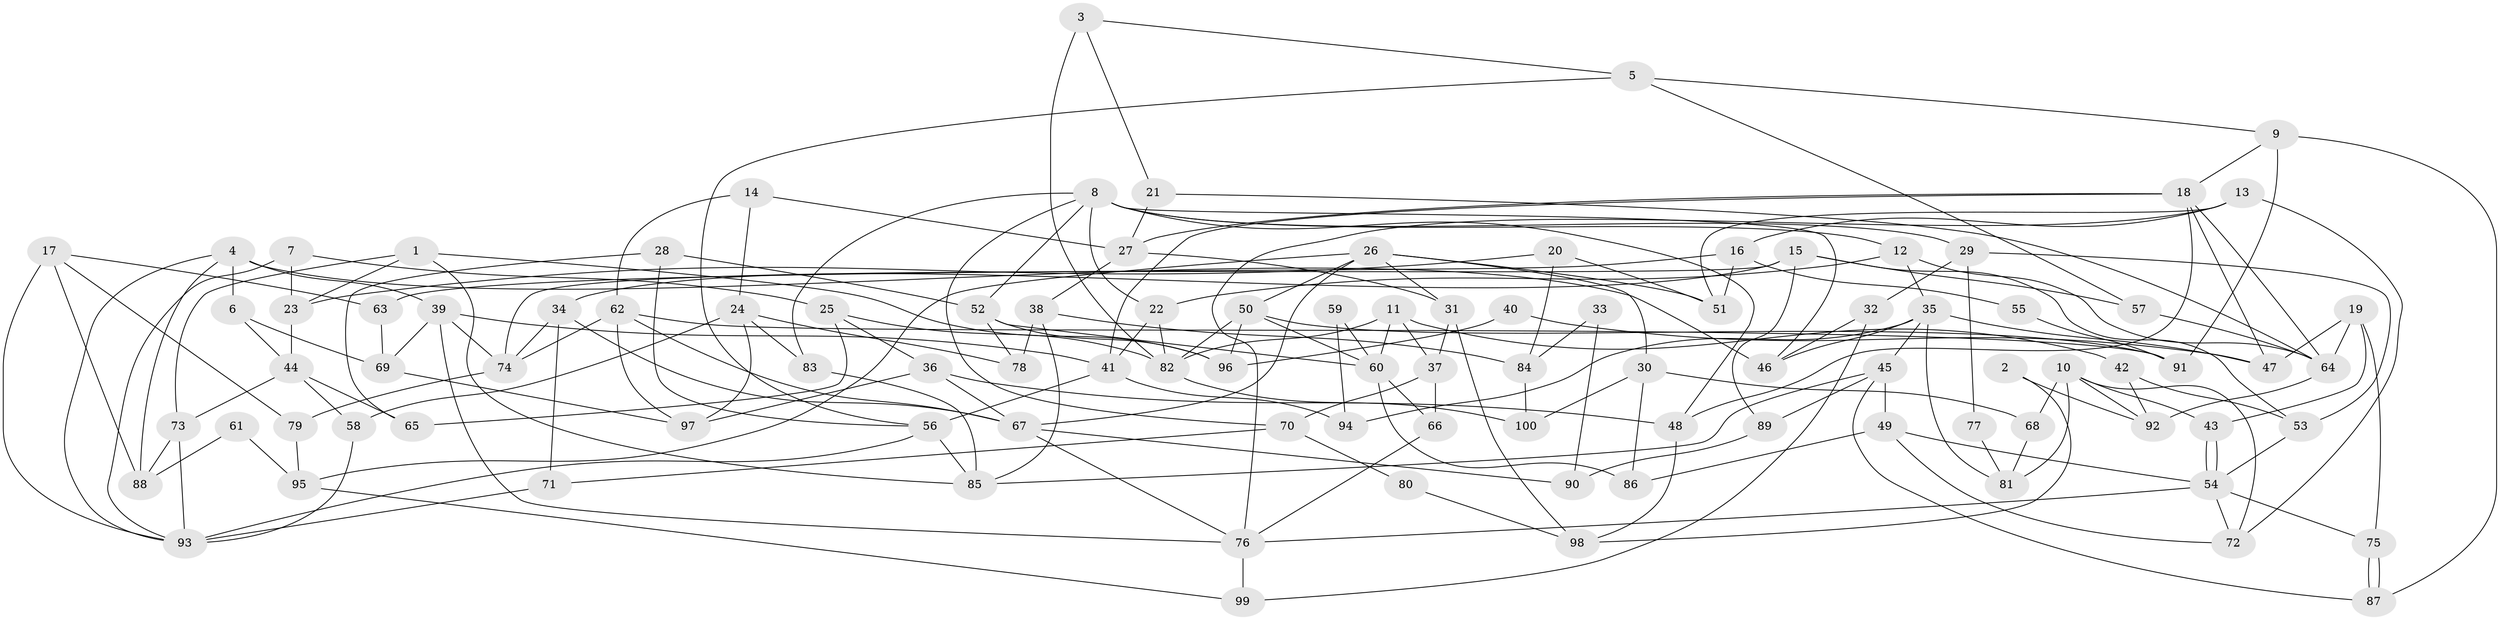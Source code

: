 // Generated by graph-tools (version 1.1) at 2025/11/02/21/25 10:11:14]
// undirected, 100 vertices, 200 edges
graph export_dot {
graph [start="1"]
  node [color=gray90,style=filled];
  1;
  2;
  3;
  4;
  5;
  6;
  7;
  8;
  9;
  10;
  11;
  12;
  13;
  14;
  15;
  16;
  17;
  18;
  19;
  20;
  21;
  22;
  23;
  24;
  25;
  26;
  27;
  28;
  29;
  30;
  31;
  32;
  33;
  34;
  35;
  36;
  37;
  38;
  39;
  40;
  41;
  42;
  43;
  44;
  45;
  46;
  47;
  48;
  49;
  50;
  51;
  52;
  53;
  54;
  55;
  56;
  57;
  58;
  59;
  60;
  61;
  62;
  63;
  64;
  65;
  66;
  67;
  68;
  69;
  70;
  71;
  72;
  73;
  74;
  75;
  76;
  77;
  78;
  79;
  80;
  81;
  82;
  83;
  84;
  85;
  86;
  87;
  88;
  89;
  90;
  91;
  92;
  93;
  94;
  95;
  96;
  97;
  98;
  99;
  100;
  1 -- 73;
  1 -- 85;
  1 -- 23;
  1 -- 96;
  2 -- 98;
  2 -- 92;
  3 -- 5;
  3 -- 21;
  3 -- 82;
  4 -- 88;
  4 -- 46;
  4 -- 6;
  4 -- 39;
  4 -- 93;
  5 -- 57;
  5 -- 56;
  5 -- 9;
  6 -- 44;
  6 -- 69;
  7 -- 25;
  7 -- 93;
  7 -- 23;
  8 -- 52;
  8 -- 22;
  8 -- 12;
  8 -- 29;
  8 -- 46;
  8 -- 48;
  8 -- 70;
  8 -- 83;
  9 -- 18;
  9 -- 87;
  9 -- 91;
  10 -- 72;
  10 -- 43;
  10 -- 68;
  10 -- 81;
  10 -- 92;
  11 -- 82;
  11 -- 37;
  11 -- 42;
  11 -- 60;
  12 -- 35;
  12 -- 22;
  12 -- 64;
  13 -- 51;
  13 -- 76;
  13 -- 16;
  13 -- 72;
  14 -- 24;
  14 -- 62;
  14 -- 27;
  15 -- 74;
  15 -- 34;
  15 -- 53;
  15 -- 57;
  15 -- 89;
  16 -- 51;
  16 -- 55;
  16 -- 63;
  17 -- 63;
  17 -- 93;
  17 -- 79;
  17 -- 88;
  18 -- 48;
  18 -- 27;
  18 -- 41;
  18 -- 47;
  18 -- 64;
  19 -- 75;
  19 -- 64;
  19 -- 43;
  19 -- 47;
  20 -- 23;
  20 -- 84;
  20 -- 51;
  21 -- 27;
  21 -- 64;
  22 -- 41;
  22 -- 82;
  23 -- 44;
  24 -- 58;
  24 -- 83;
  24 -- 78;
  24 -- 97;
  25 -- 82;
  25 -- 36;
  25 -- 65;
  26 -- 50;
  26 -- 67;
  26 -- 30;
  26 -- 31;
  26 -- 51;
  26 -- 95;
  27 -- 31;
  27 -- 38;
  28 -- 52;
  28 -- 56;
  28 -- 65;
  29 -- 53;
  29 -- 32;
  29 -- 77;
  30 -- 68;
  30 -- 86;
  30 -- 100;
  31 -- 37;
  31 -- 98;
  32 -- 46;
  32 -- 99;
  33 -- 90;
  33 -- 84;
  34 -- 74;
  34 -- 67;
  34 -- 71;
  35 -- 47;
  35 -- 45;
  35 -- 46;
  35 -- 81;
  35 -- 94;
  36 -- 97;
  36 -- 67;
  36 -- 48;
  37 -- 66;
  37 -- 70;
  38 -- 78;
  38 -- 84;
  38 -- 85;
  39 -- 74;
  39 -- 41;
  39 -- 69;
  39 -- 76;
  40 -- 47;
  40 -- 96;
  41 -- 56;
  41 -- 94;
  42 -- 92;
  42 -- 53;
  43 -- 54;
  43 -- 54;
  44 -- 65;
  44 -- 58;
  44 -- 73;
  45 -- 87;
  45 -- 49;
  45 -- 85;
  45 -- 89;
  48 -- 98;
  49 -- 54;
  49 -- 72;
  49 -- 86;
  50 -- 82;
  50 -- 60;
  50 -- 91;
  50 -- 96;
  52 -- 60;
  52 -- 96;
  52 -- 78;
  53 -- 54;
  54 -- 72;
  54 -- 75;
  54 -- 76;
  55 -- 91;
  56 -- 85;
  56 -- 93;
  57 -- 64;
  58 -- 93;
  59 -- 94;
  59 -- 60;
  60 -- 86;
  60 -- 66;
  61 -- 88;
  61 -- 95;
  62 -- 91;
  62 -- 97;
  62 -- 67;
  62 -- 74;
  63 -- 69;
  64 -- 92;
  66 -- 76;
  67 -- 76;
  67 -- 90;
  68 -- 81;
  69 -- 97;
  70 -- 71;
  70 -- 80;
  71 -- 93;
  73 -- 93;
  73 -- 88;
  74 -- 79;
  75 -- 87;
  75 -- 87;
  76 -- 99;
  77 -- 81;
  79 -- 95;
  80 -- 98;
  82 -- 100;
  83 -- 85;
  84 -- 100;
  89 -- 90;
  95 -- 99;
}
